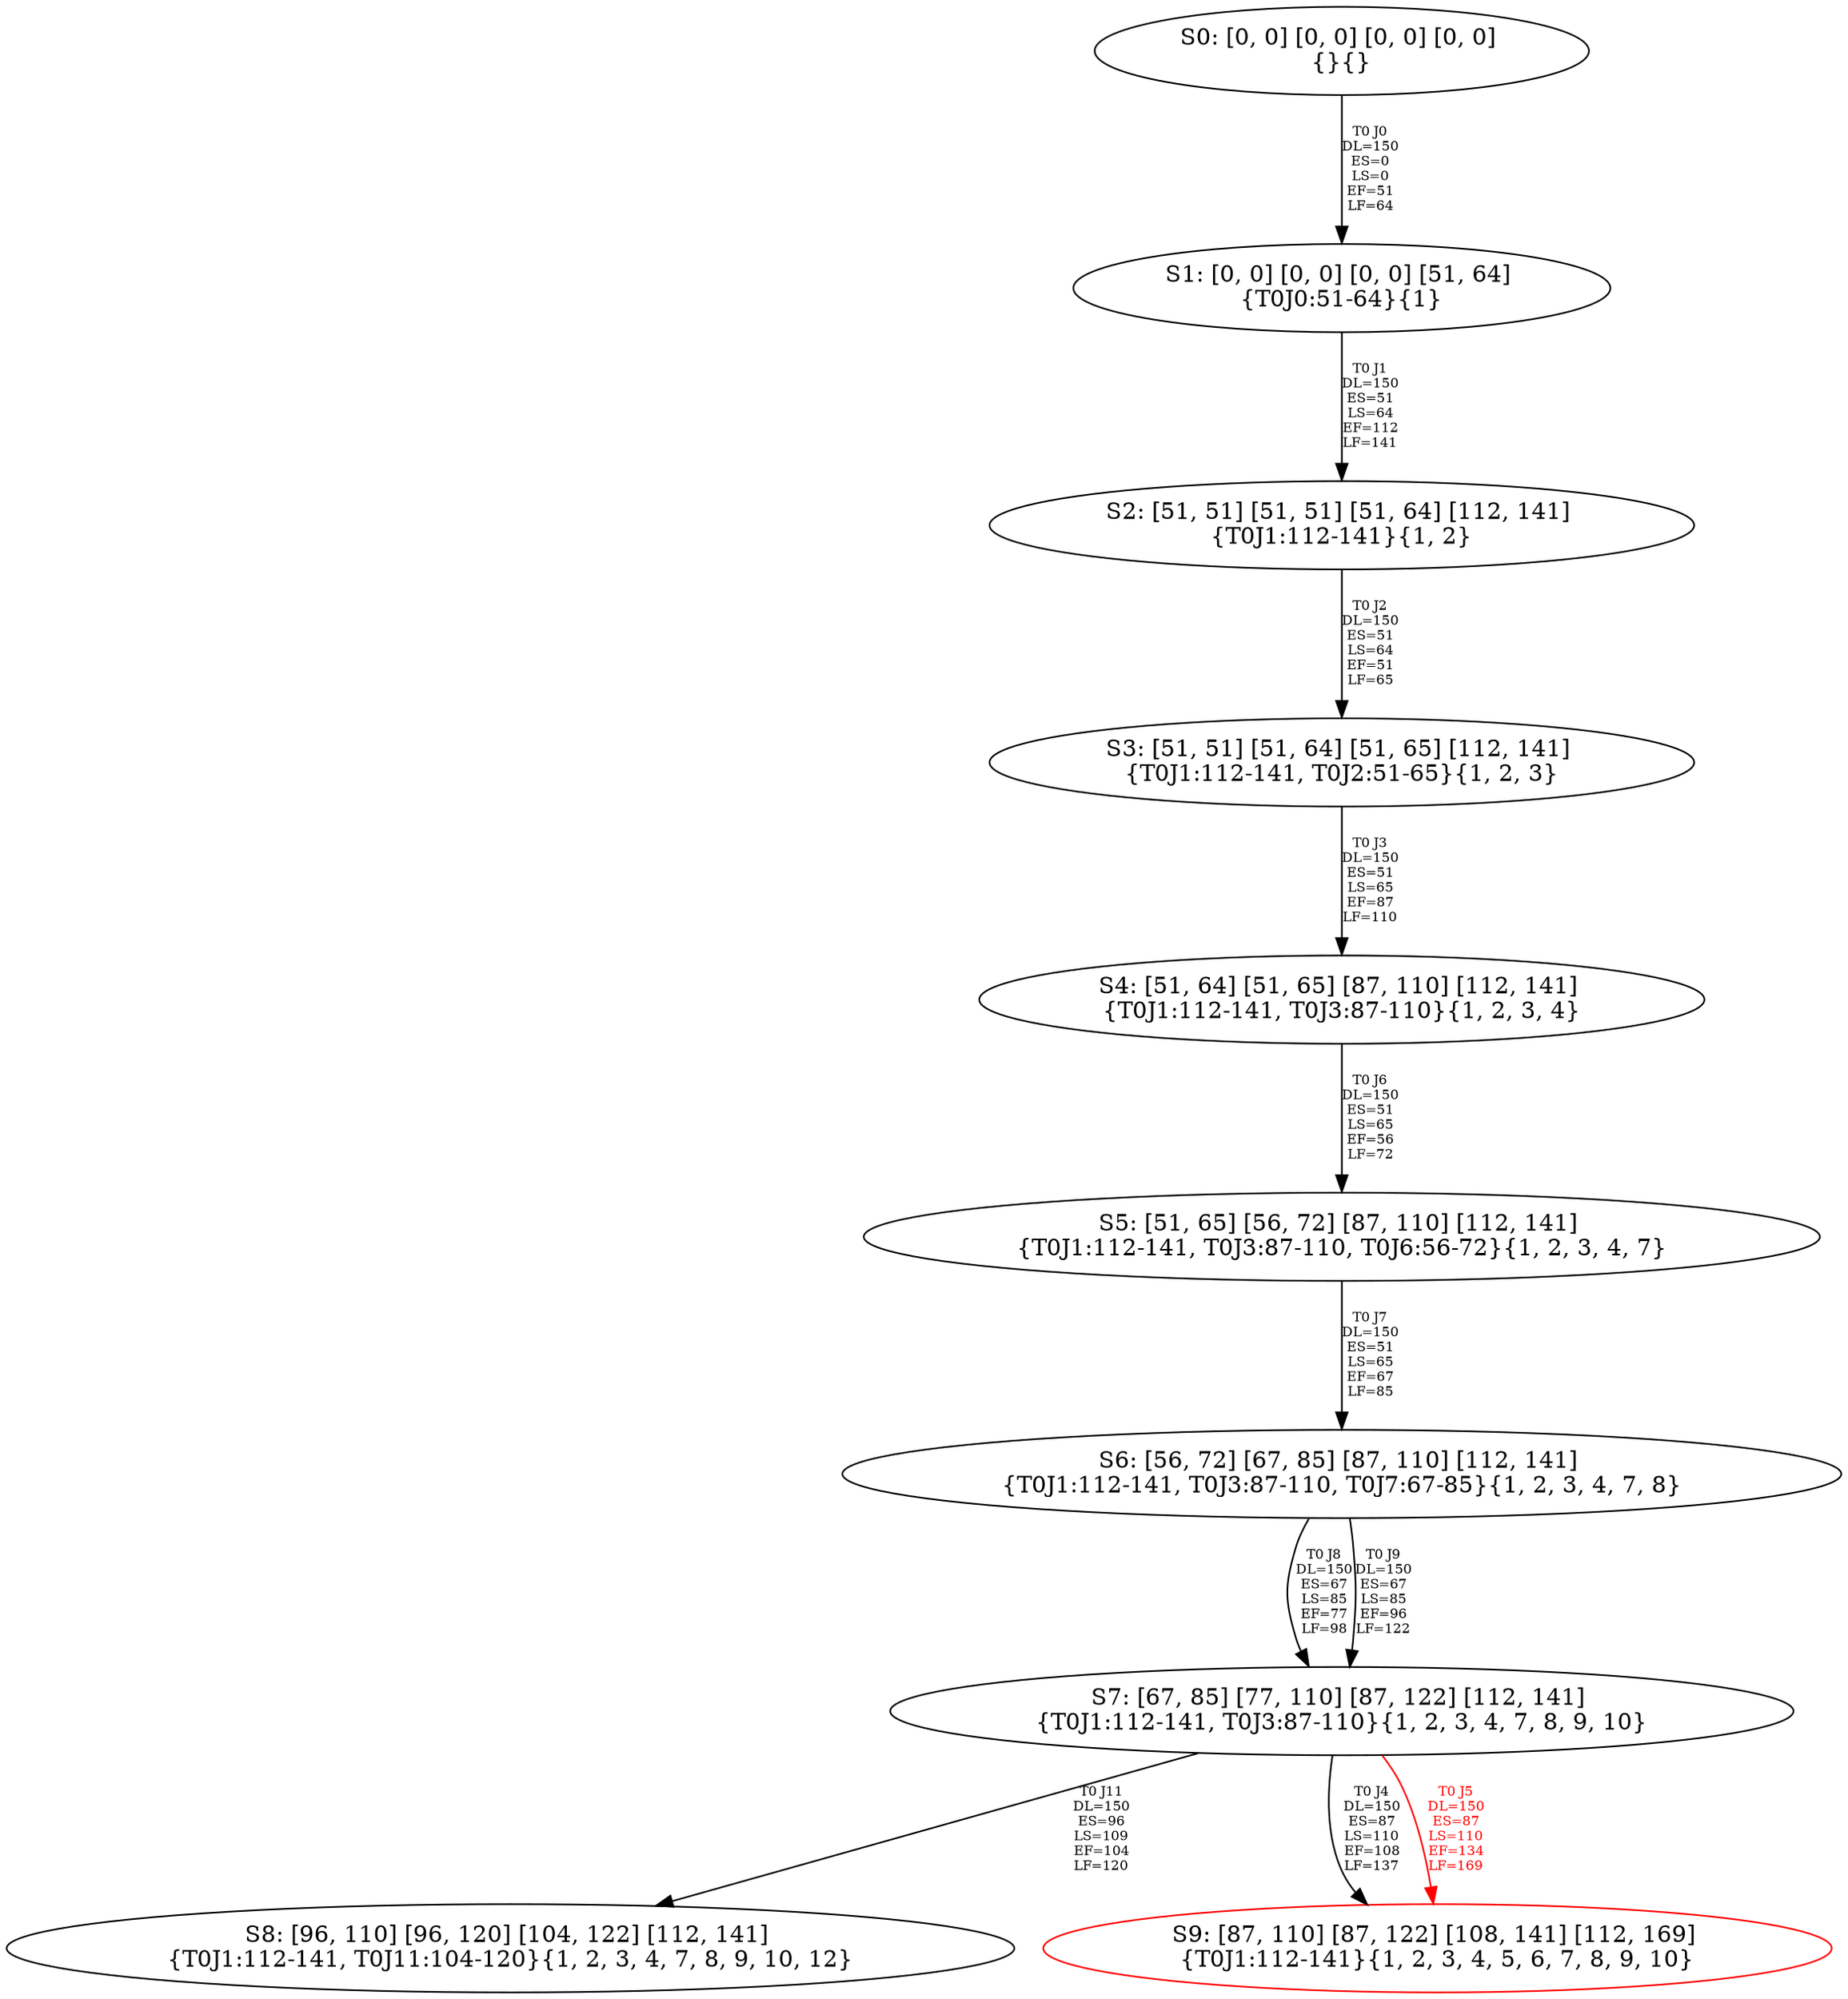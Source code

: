 digraph {
	S0[label="S0: [0, 0] [0, 0] [0, 0] [0, 0] \n{}{}"];
	S1[label="S1: [0, 0] [0, 0] [0, 0] [51, 64] \n{T0J0:51-64}{1}"];
	S2[label="S2: [51, 51] [51, 51] [51, 64] [112, 141] \n{T0J1:112-141}{1, 2}"];
	S3[label="S3: [51, 51] [51, 64] [51, 65] [112, 141] \n{T0J1:112-141, T0J2:51-65}{1, 2, 3}"];
	S4[label="S4: [51, 64] [51, 65] [87, 110] [112, 141] \n{T0J1:112-141, T0J3:87-110}{1, 2, 3, 4}"];
	S5[label="S5: [51, 65] [56, 72] [87, 110] [112, 141] \n{T0J1:112-141, T0J3:87-110, T0J6:56-72}{1, 2, 3, 4, 7}"];
	S6[label="S6: [56, 72] [67, 85] [87, 110] [112, 141] \n{T0J1:112-141, T0J3:87-110, T0J7:67-85}{1, 2, 3, 4, 7, 8}"];
	S7[label="S7: [67, 85] [77, 110] [87, 122] [112, 141] \n{T0J1:112-141, T0J3:87-110}{1, 2, 3, 4, 7, 8, 9, 10}"];
	S8[label="S8: [96, 110] [96, 120] [104, 122] [112, 141] \n{T0J1:112-141, T0J11:104-120}{1, 2, 3, 4, 7, 8, 9, 10, 12}"];
	S9[label="S9: [87, 110] [87, 122] [108, 141] [112, 169] \n{T0J1:112-141}{1, 2, 3, 4, 5, 6, 7, 8, 9, 10}"];
	S0 -> S1[label="T0 J0\nDL=150\nES=0\nLS=0\nEF=51\nLF=64",fontsize=8];
	S1 -> S2[label="T0 J1\nDL=150\nES=51\nLS=64\nEF=112\nLF=141",fontsize=8];
	S2 -> S3[label="T0 J2\nDL=150\nES=51\nLS=64\nEF=51\nLF=65",fontsize=8];
	S3 -> S4[label="T0 J3\nDL=150\nES=51\nLS=65\nEF=87\nLF=110",fontsize=8];
	S4 -> S5[label="T0 J6\nDL=150\nES=51\nLS=65\nEF=56\nLF=72",fontsize=8];
	S5 -> S6[label="T0 J7\nDL=150\nES=51\nLS=65\nEF=67\nLF=85",fontsize=8];
	S6 -> S7[label="T0 J8\nDL=150\nES=67\nLS=85\nEF=77\nLF=98",fontsize=8];
	S6 -> S7[label="T0 J9\nDL=150\nES=67\nLS=85\nEF=96\nLF=122",fontsize=8];
	S7 -> S9[label="T0 J4\nDL=150\nES=87\nLS=110\nEF=108\nLF=137",fontsize=8];
	S7 -> S9[label="T0 J5\nDL=150\nES=87\nLS=110\nEF=134\nLF=169",color=Red,fontcolor=Red,fontsize=8];
S9[color=Red];
	S7 -> S8[label="T0 J11\nDL=150\nES=96\nLS=109\nEF=104\nLF=120",fontsize=8];
}
